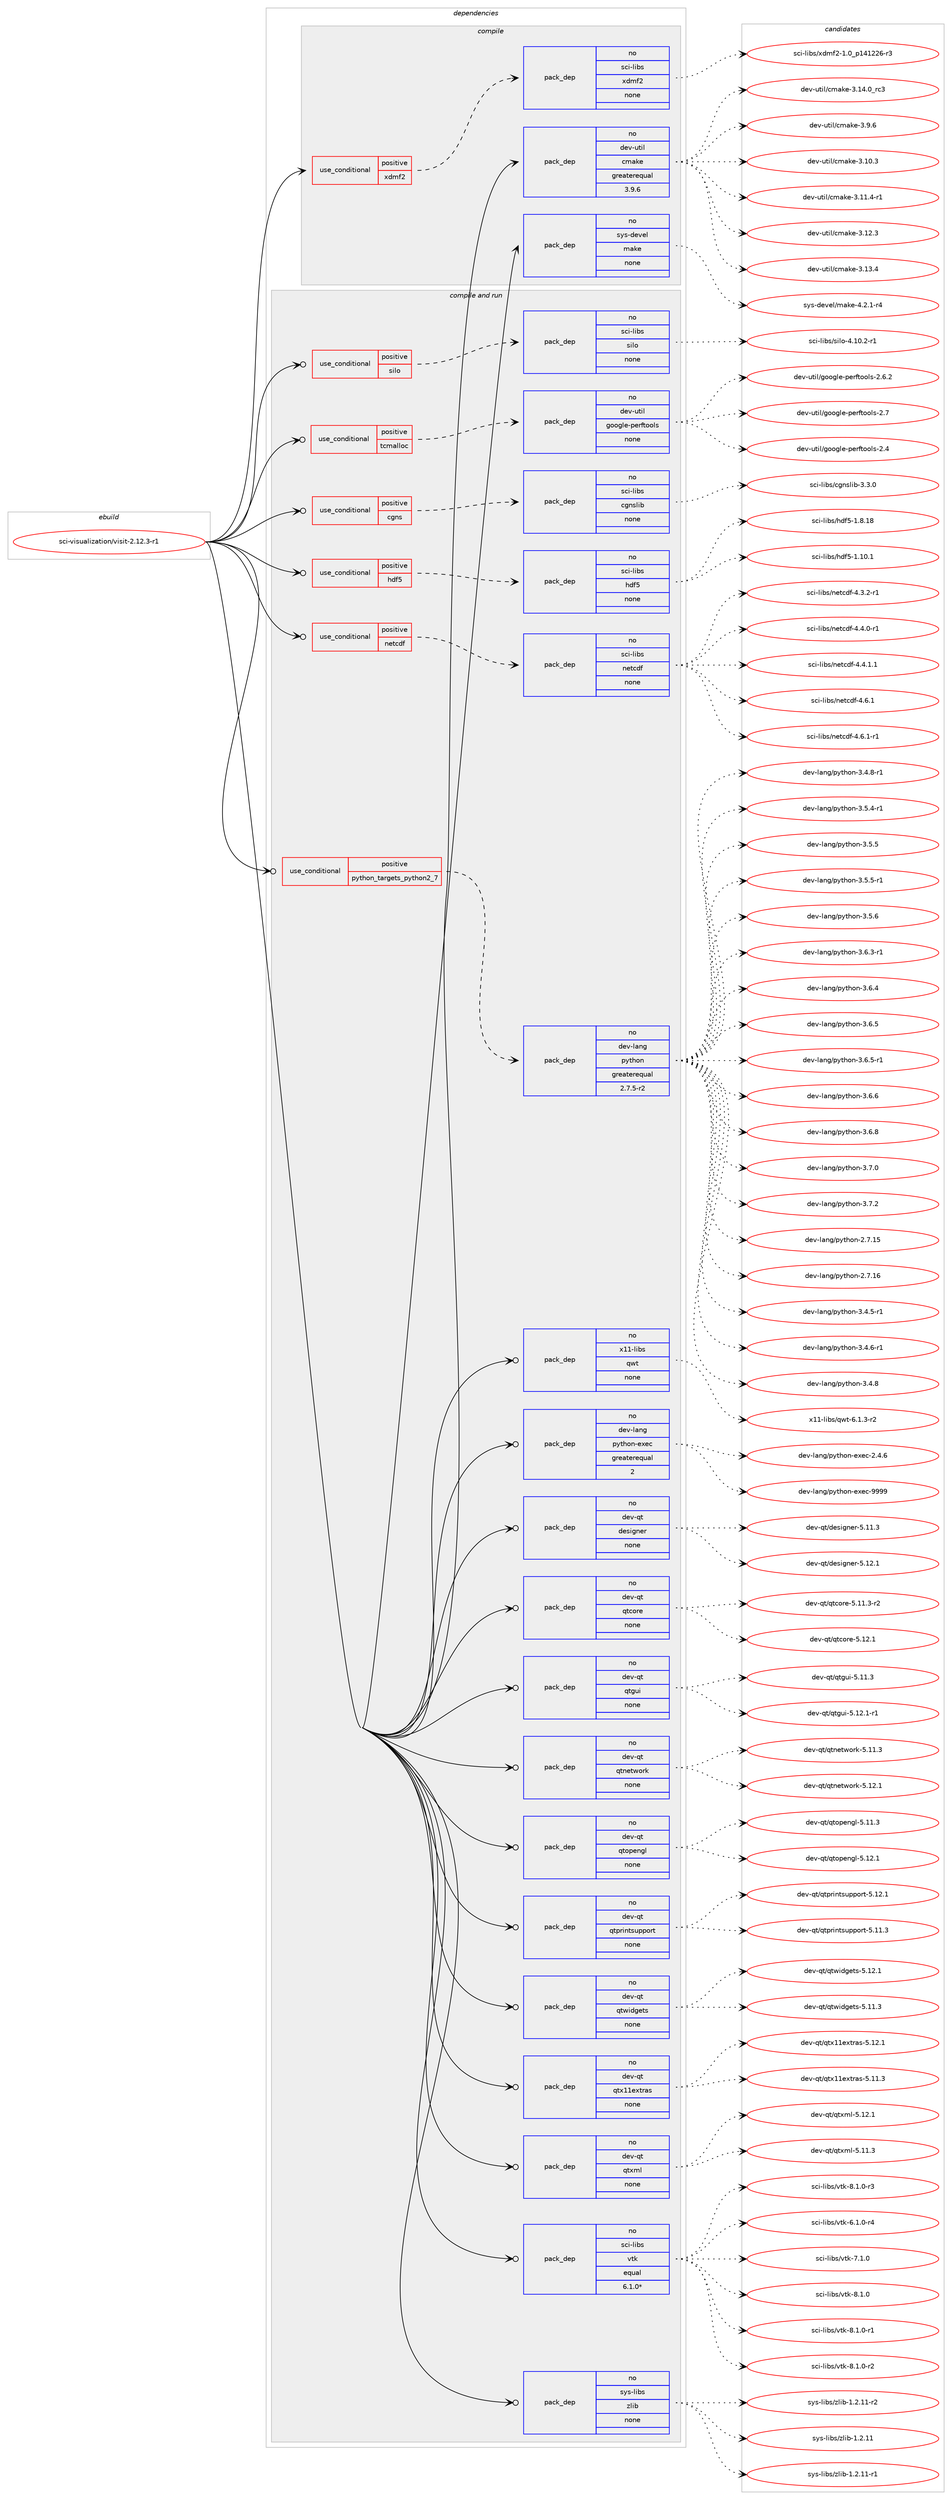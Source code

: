 digraph prolog {

# *************
# Graph options
# *************

newrank=true;
concentrate=true;
compound=true;
graph [rankdir=LR,fontname=Helvetica,fontsize=10,ranksep=1.5];#, ranksep=2.5, nodesep=0.2];
edge  [arrowhead=vee];
node  [fontname=Helvetica,fontsize=10];

# **********
# The ebuild
# **********

subgraph cluster_leftcol {
color=gray;
rank=same;
label=<<i>ebuild</i>>;
id [label="sci-visualization/visit-2.12.3-r1", color=red, width=4, href="../sci-visualization/visit-2.12.3-r1.svg"];
}

# ****************
# The dependencies
# ****************

subgraph cluster_midcol {
color=gray;
label=<<i>dependencies</i>>;
subgraph cluster_compile {
fillcolor="#eeeeee";
style=filled;
label=<<i>compile</i>>;
subgraph cond455608 {
dependency1702586 [label=<<TABLE BORDER="0" CELLBORDER="1" CELLSPACING="0" CELLPADDING="4"><TR><TD ROWSPAN="3" CELLPADDING="10">use_conditional</TD></TR><TR><TD>positive</TD></TR><TR><TD>xdmf2</TD></TR></TABLE>>, shape=none, color=red];
subgraph pack1219056 {
dependency1702587 [label=<<TABLE BORDER="0" CELLBORDER="1" CELLSPACING="0" CELLPADDING="4" WIDTH="220"><TR><TD ROWSPAN="6" CELLPADDING="30">pack_dep</TD></TR><TR><TD WIDTH="110">no</TD></TR><TR><TD>sci-libs</TD></TR><TR><TD>xdmf2</TD></TR><TR><TD>none</TD></TR><TR><TD></TD></TR></TABLE>>, shape=none, color=blue];
}
dependency1702586:e -> dependency1702587:w [weight=20,style="dashed",arrowhead="vee"];
}
id:e -> dependency1702586:w [weight=20,style="solid",arrowhead="vee"];
subgraph pack1219057 {
dependency1702588 [label=<<TABLE BORDER="0" CELLBORDER="1" CELLSPACING="0" CELLPADDING="4" WIDTH="220"><TR><TD ROWSPAN="6" CELLPADDING="30">pack_dep</TD></TR><TR><TD WIDTH="110">no</TD></TR><TR><TD>dev-util</TD></TR><TR><TD>cmake</TD></TR><TR><TD>greaterequal</TD></TR><TR><TD>3.9.6</TD></TR></TABLE>>, shape=none, color=blue];
}
id:e -> dependency1702588:w [weight=20,style="solid",arrowhead="vee"];
subgraph pack1219058 {
dependency1702589 [label=<<TABLE BORDER="0" CELLBORDER="1" CELLSPACING="0" CELLPADDING="4" WIDTH="220"><TR><TD ROWSPAN="6" CELLPADDING="30">pack_dep</TD></TR><TR><TD WIDTH="110">no</TD></TR><TR><TD>sys-devel</TD></TR><TR><TD>make</TD></TR><TR><TD>none</TD></TR><TR><TD></TD></TR></TABLE>>, shape=none, color=blue];
}
id:e -> dependency1702589:w [weight=20,style="solid",arrowhead="vee"];
}
subgraph cluster_compileandrun {
fillcolor="#eeeeee";
style=filled;
label=<<i>compile and run</i>>;
subgraph cond455609 {
dependency1702590 [label=<<TABLE BORDER="0" CELLBORDER="1" CELLSPACING="0" CELLPADDING="4"><TR><TD ROWSPAN="3" CELLPADDING="10">use_conditional</TD></TR><TR><TD>positive</TD></TR><TR><TD>cgns</TD></TR></TABLE>>, shape=none, color=red];
subgraph pack1219059 {
dependency1702591 [label=<<TABLE BORDER="0" CELLBORDER="1" CELLSPACING="0" CELLPADDING="4" WIDTH="220"><TR><TD ROWSPAN="6" CELLPADDING="30">pack_dep</TD></TR><TR><TD WIDTH="110">no</TD></TR><TR><TD>sci-libs</TD></TR><TR><TD>cgnslib</TD></TR><TR><TD>none</TD></TR><TR><TD></TD></TR></TABLE>>, shape=none, color=blue];
}
dependency1702590:e -> dependency1702591:w [weight=20,style="dashed",arrowhead="vee"];
}
id:e -> dependency1702590:w [weight=20,style="solid",arrowhead="odotvee"];
subgraph cond455610 {
dependency1702592 [label=<<TABLE BORDER="0" CELLBORDER="1" CELLSPACING="0" CELLPADDING="4"><TR><TD ROWSPAN="3" CELLPADDING="10">use_conditional</TD></TR><TR><TD>positive</TD></TR><TR><TD>hdf5</TD></TR></TABLE>>, shape=none, color=red];
subgraph pack1219060 {
dependency1702593 [label=<<TABLE BORDER="0" CELLBORDER="1" CELLSPACING="0" CELLPADDING="4" WIDTH="220"><TR><TD ROWSPAN="6" CELLPADDING="30">pack_dep</TD></TR><TR><TD WIDTH="110">no</TD></TR><TR><TD>sci-libs</TD></TR><TR><TD>hdf5</TD></TR><TR><TD>none</TD></TR><TR><TD></TD></TR></TABLE>>, shape=none, color=blue];
}
dependency1702592:e -> dependency1702593:w [weight=20,style="dashed",arrowhead="vee"];
}
id:e -> dependency1702592:w [weight=20,style="solid",arrowhead="odotvee"];
subgraph cond455611 {
dependency1702594 [label=<<TABLE BORDER="0" CELLBORDER="1" CELLSPACING="0" CELLPADDING="4"><TR><TD ROWSPAN="3" CELLPADDING="10">use_conditional</TD></TR><TR><TD>positive</TD></TR><TR><TD>netcdf</TD></TR></TABLE>>, shape=none, color=red];
subgraph pack1219061 {
dependency1702595 [label=<<TABLE BORDER="0" CELLBORDER="1" CELLSPACING="0" CELLPADDING="4" WIDTH="220"><TR><TD ROWSPAN="6" CELLPADDING="30">pack_dep</TD></TR><TR><TD WIDTH="110">no</TD></TR><TR><TD>sci-libs</TD></TR><TR><TD>netcdf</TD></TR><TR><TD>none</TD></TR><TR><TD></TD></TR></TABLE>>, shape=none, color=blue];
}
dependency1702594:e -> dependency1702595:w [weight=20,style="dashed",arrowhead="vee"];
}
id:e -> dependency1702594:w [weight=20,style="solid",arrowhead="odotvee"];
subgraph cond455612 {
dependency1702596 [label=<<TABLE BORDER="0" CELLBORDER="1" CELLSPACING="0" CELLPADDING="4"><TR><TD ROWSPAN="3" CELLPADDING="10">use_conditional</TD></TR><TR><TD>positive</TD></TR><TR><TD>python_targets_python2_7</TD></TR></TABLE>>, shape=none, color=red];
subgraph pack1219062 {
dependency1702597 [label=<<TABLE BORDER="0" CELLBORDER="1" CELLSPACING="0" CELLPADDING="4" WIDTH="220"><TR><TD ROWSPAN="6" CELLPADDING="30">pack_dep</TD></TR><TR><TD WIDTH="110">no</TD></TR><TR><TD>dev-lang</TD></TR><TR><TD>python</TD></TR><TR><TD>greaterequal</TD></TR><TR><TD>2.7.5-r2</TD></TR></TABLE>>, shape=none, color=blue];
}
dependency1702596:e -> dependency1702597:w [weight=20,style="dashed",arrowhead="vee"];
}
id:e -> dependency1702596:w [weight=20,style="solid",arrowhead="odotvee"];
subgraph cond455613 {
dependency1702598 [label=<<TABLE BORDER="0" CELLBORDER="1" CELLSPACING="0" CELLPADDING="4"><TR><TD ROWSPAN="3" CELLPADDING="10">use_conditional</TD></TR><TR><TD>positive</TD></TR><TR><TD>silo</TD></TR></TABLE>>, shape=none, color=red];
subgraph pack1219063 {
dependency1702599 [label=<<TABLE BORDER="0" CELLBORDER="1" CELLSPACING="0" CELLPADDING="4" WIDTH="220"><TR><TD ROWSPAN="6" CELLPADDING="30">pack_dep</TD></TR><TR><TD WIDTH="110">no</TD></TR><TR><TD>sci-libs</TD></TR><TR><TD>silo</TD></TR><TR><TD>none</TD></TR><TR><TD></TD></TR></TABLE>>, shape=none, color=blue];
}
dependency1702598:e -> dependency1702599:w [weight=20,style="dashed",arrowhead="vee"];
}
id:e -> dependency1702598:w [weight=20,style="solid",arrowhead="odotvee"];
subgraph cond455614 {
dependency1702600 [label=<<TABLE BORDER="0" CELLBORDER="1" CELLSPACING="0" CELLPADDING="4"><TR><TD ROWSPAN="3" CELLPADDING="10">use_conditional</TD></TR><TR><TD>positive</TD></TR><TR><TD>tcmalloc</TD></TR></TABLE>>, shape=none, color=red];
subgraph pack1219064 {
dependency1702601 [label=<<TABLE BORDER="0" CELLBORDER="1" CELLSPACING="0" CELLPADDING="4" WIDTH="220"><TR><TD ROWSPAN="6" CELLPADDING="30">pack_dep</TD></TR><TR><TD WIDTH="110">no</TD></TR><TR><TD>dev-util</TD></TR><TR><TD>google-perftools</TD></TR><TR><TD>none</TD></TR><TR><TD></TD></TR></TABLE>>, shape=none, color=blue];
}
dependency1702600:e -> dependency1702601:w [weight=20,style="dashed",arrowhead="vee"];
}
id:e -> dependency1702600:w [weight=20,style="solid",arrowhead="odotvee"];
subgraph pack1219065 {
dependency1702602 [label=<<TABLE BORDER="0" CELLBORDER="1" CELLSPACING="0" CELLPADDING="4" WIDTH="220"><TR><TD ROWSPAN="6" CELLPADDING="30">pack_dep</TD></TR><TR><TD WIDTH="110">no</TD></TR><TR><TD>dev-lang</TD></TR><TR><TD>python-exec</TD></TR><TR><TD>greaterequal</TD></TR><TR><TD>2</TD></TR></TABLE>>, shape=none, color=blue];
}
id:e -> dependency1702602:w [weight=20,style="solid",arrowhead="odotvee"];
subgraph pack1219066 {
dependency1702603 [label=<<TABLE BORDER="0" CELLBORDER="1" CELLSPACING="0" CELLPADDING="4" WIDTH="220"><TR><TD ROWSPAN="6" CELLPADDING="30">pack_dep</TD></TR><TR><TD WIDTH="110">no</TD></TR><TR><TD>dev-qt</TD></TR><TR><TD>designer</TD></TR><TR><TD>none</TD></TR><TR><TD></TD></TR></TABLE>>, shape=none, color=blue];
}
id:e -> dependency1702603:w [weight=20,style="solid",arrowhead="odotvee"];
subgraph pack1219067 {
dependency1702604 [label=<<TABLE BORDER="0" CELLBORDER="1" CELLSPACING="0" CELLPADDING="4" WIDTH="220"><TR><TD ROWSPAN="6" CELLPADDING="30">pack_dep</TD></TR><TR><TD WIDTH="110">no</TD></TR><TR><TD>dev-qt</TD></TR><TR><TD>qtcore</TD></TR><TR><TD>none</TD></TR><TR><TD></TD></TR></TABLE>>, shape=none, color=blue];
}
id:e -> dependency1702604:w [weight=20,style="solid",arrowhead="odotvee"];
subgraph pack1219068 {
dependency1702605 [label=<<TABLE BORDER="0" CELLBORDER="1" CELLSPACING="0" CELLPADDING="4" WIDTH="220"><TR><TD ROWSPAN="6" CELLPADDING="30">pack_dep</TD></TR><TR><TD WIDTH="110">no</TD></TR><TR><TD>dev-qt</TD></TR><TR><TD>qtgui</TD></TR><TR><TD>none</TD></TR><TR><TD></TD></TR></TABLE>>, shape=none, color=blue];
}
id:e -> dependency1702605:w [weight=20,style="solid",arrowhead="odotvee"];
subgraph pack1219069 {
dependency1702606 [label=<<TABLE BORDER="0" CELLBORDER="1" CELLSPACING="0" CELLPADDING="4" WIDTH="220"><TR><TD ROWSPAN="6" CELLPADDING="30">pack_dep</TD></TR><TR><TD WIDTH="110">no</TD></TR><TR><TD>dev-qt</TD></TR><TR><TD>qtnetwork</TD></TR><TR><TD>none</TD></TR><TR><TD></TD></TR></TABLE>>, shape=none, color=blue];
}
id:e -> dependency1702606:w [weight=20,style="solid",arrowhead="odotvee"];
subgraph pack1219070 {
dependency1702607 [label=<<TABLE BORDER="0" CELLBORDER="1" CELLSPACING="0" CELLPADDING="4" WIDTH="220"><TR><TD ROWSPAN="6" CELLPADDING="30">pack_dep</TD></TR><TR><TD WIDTH="110">no</TD></TR><TR><TD>dev-qt</TD></TR><TR><TD>qtopengl</TD></TR><TR><TD>none</TD></TR><TR><TD></TD></TR></TABLE>>, shape=none, color=blue];
}
id:e -> dependency1702607:w [weight=20,style="solid",arrowhead="odotvee"];
subgraph pack1219071 {
dependency1702608 [label=<<TABLE BORDER="0" CELLBORDER="1" CELLSPACING="0" CELLPADDING="4" WIDTH="220"><TR><TD ROWSPAN="6" CELLPADDING="30">pack_dep</TD></TR><TR><TD WIDTH="110">no</TD></TR><TR><TD>dev-qt</TD></TR><TR><TD>qtprintsupport</TD></TR><TR><TD>none</TD></TR><TR><TD></TD></TR></TABLE>>, shape=none, color=blue];
}
id:e -> dependency1702608:w [weight=20,style="solid",arrowhead="odotvee"];
subgraph pack1219072 {
dependency1702609 [label=<<TABLE BORDER="0" CELLBORDER="1" CELLSPACING="0" CELLPADDING="4" WIDTH="220"><TR><TD ROWSPAN="6" CELLPADDING="30">pack_dep</TD></TR><TR><TD WIDTH="110">no</TD></TR><TR><TD>dev-qt</TD></TR><TR><TD>qtwidgets</TD></TR><TR><TD>none</TD></TR><TR><TD></TD></TR></TABLE>>, shape=none, color=blue];
}
id:e -> dependency1702609:w [weight=20,style="solid",arrowhead="odotvee"];
subgraph pack1219073 {
dependency1702610 [label=<<TABLE BORDER="0" CELLBORDER="1" CELLSPACING="0" CELLPADDING="4" WIDTH="220"><TR><TD ROWSPAN="6" CELLPADDING="30">pack_dep</TD></TR><TR><TD WIDTH="110">no</TD></TR><TR><TD>dev-qt</TD></TR><TR><TD>qtx11extras</TD></TR><TR><TD>none</TD></TR><TR><TD></TD></TR></TABLE>>, shape=none, color=blue];
}
id:e -> dependency1702610:w [weight=20,style="solid",arrowhead="odotvee"];
subgraph pack1219074 {
dependency1702611 [label=<<TABLE BORDER="0" CELLBORDER="1" CELLSPACING="0" CELLPADDING="4" WIDTH="220"><TR><TD ROWSPAN="6" CELLPADDING="30">pack_dep</TD></TR><TR><TD WIDTH="110">no</TD></TR><TR><TD>dev-qt</TD></TR><TR><TD>qtxml</TD></TR><TR><TD>none</TD></TR><TR><TD></TD></TR></TABLE>>, shape=none, color=blue];
}
id:e -> dependency1702611:w [weight=20,style="solid",arrowhead="odotvee"];
subgraph pack1219075 {
dependency1702612 [label=<<TABLE BORDER="0" CELLBORDER="1" CELLSPACING="0" CELLPADDING="4" WIDTH="220"><TR><TD ROWSPAN="6" CELLPADDING="30">pack_dep</TD></TR><TR><TD WIDTH="110">no</TD></TR><TR><TD>sci-libs</TD></TR><TR><TD>vtk</TD></TR><TR><TD>equal</TD></TR><TR><TD>6.1.0*</TD></TR></TABLE>>, shape=none, color=blue];
}
id:e -> dependency1702612:w [weight=20,style="solid",arrowhead="odotvee"];
subgraph pack1219076 {
dependency1702613 [label=<<TABLE BORDER="0" CELLBORDER="1" CELLSPACING="0" CELLPADDING="4" WIDTH="220"><TR><TD ROWSPAN="6" CELLPADDING="30">pack_dep</TD></TR><TR><TD WIDTH="110">no</TD></TR><TR><TD>sys-libs</TD></TR><TR><TD>zlib</TD></TR><TR><TD>none</TD></TR><TR><TD></TD></TR></TABLE>>, shape=none, color=blue];
}
id:e -> dependency1702613:w [weight=20,style="solid",arrowhead="odotvee"];
subgraph pack1219077 {
dependency1702614 [label=<<TABLE BORDER="0" CELLBORDER="1" CELLSPACING="0" CELLPADDING="4" WIDTH="220"><TR><TD ROWSPAN="6" CELLPADDING="30">pack_dep</TD></TR><TR><TD WIDTH="110">no</TD></TR><TR><TD>x11-libs</TD></TR><TR><TD>qwt</TD></TR><TR><TD>none</TD></TR><TR><TD></TD></TR></TABLE>>, shape=none, color=blue];
}
id:e -> dependency1702614:w [weight=20,style="solid",arrowhead="odotvee"];
}
subgraph cluster_run {
fillcolor="#eeeeee";
style=filled;
label=<<i>run</i>>;
}
}

# **************
# The candidates
# **************

subgraph cluster_choices {
rank=same;
color=gray;
label=<<i>candidates</i>>;

subgraph choice1219056 {
color=black;
nodesep=1;
choice115991054510810598115471201001091025045494648951124952495050544511451 [label="sci-libs/xdmf2-1.0_p141226-r3", color=red, width=4,href="../sci-libs/xdmf2-1.0_p141226-r3.svg"];
dependency1702587:e -> choice115991054510810598115471201001091025045494648951124952495050544511451:w [style=dotted,weight="100"];
}
subgraph choice1219057 {
color=black;
nodesep=1;
choice1001011184511711610510847991099710710145514649484651 [label="dev-util/cmake-3.10.3", color=red, width=4,href="../dev-util/cmake-3.10.3.svg"];
choice10010111845117116105108479910997107101455146494946524511449 [label="dev-util/cmake-3.11.4-r1", color=red, width=4,href="../dev-util/cmake-3.11.4-r1.svg"];
choice1001011184511711610510847991099710710145514649504651 [label="dev-util/cmake-3.12.3", color=red, width=4,href="../dev-util/cmake-3.12.3.svg"];
choice1001011184511711610510847991099710710145514649514652 [label="dev-util/cmake-3.13.4", color=red, width=4,href="../dev-util/cmake-3.13.4.svg"];
choice1001011184511711610510847991099710710145514649524648951149951 [label="dev-util/cmake-3.14.0_rc3", color=red, width=4,href="../dev-util/cmake-3.14.0_rc3.svg"];
choice10010111845117116105108479910997107101455146574654 [label="dev-util/cmake-3.9.6", color=red, width=4,href="../dev-util/cmake-3.9.6.svg"];
dependency1702588:e -> choice1001011184511711610510847991099710710145514649484651:w [style=dotted,weight="100"];
dependency1702588:e -> choice10010111845117116105108479910997107101455146494946524511449:w [style=dotted,weight="100"];
dependency1702588:e -> choice1001011184511711610510847991099710710145514649504651:w [style=dotted,weight="100"];
dependency1702588:e -> choice1001011184511711610510847991099710710145514649514652:w [style=dotted,weight="100"];
dependency1702588:e -> choice1001011184511711610510847991099710710145514649524648951149951:w [style=dotted,weight="100"];
dependency1702588:e -> choice10010111845117116105108479910997107101455146574654:w [style=dotted,weight="100"];
}
subgraph choice1219058 {
color=black;
nodesep=1;
choice1151211154510010111810110847109971071014552465046494511452 [label="sys-devel/make-4.2.1-r4", color=red, width=4,href="../sys-devel/make-4.2.1-r4.svg"];
dependency1702589:e -> choice1151211154510010111810110847109971071014552465046494511452:w [style=dotted,weight="100"];
}
subgraph choice1219059 {
color=black;
nodesep=1;
choice115991054510810598115479910311011510810598455146514648 [label="sci-libs/cgnslib-3.3.0", color=red, width=4,href="../sci-libs/cgnslib-3.3.0.svg"];
dependency1702591:e -> choice115991054510810598115479910311011510810598455146514648:w [style=dotted,weight="100"];
}
subgraph choice1219060 {
color=black;
nodesep=1;
choice115991054510810598115471041001025345494649484649 [label="sci-libs/hdf5-1.10.1", color=red, width=4,href="../sci-libs/hdf5-1.10.1.svg"];
choice115991054510810598115471041001025345494656464956 [label="sci-libs/hdf5-1.8.18", color=red, width=4,href="../sci-libs/hdf5-1.8.18.svg"];
dependency1702593:e -> choice115991054510810598115471041001025345494649484649:w [style=dotted,weight="100"];
dependency1702593:e -> choice115991054510810598115471041001025345494656464956:w [style=dotted,weight="100"];
}
subgraph choice1219061 {
color=black;
nodesep=1;
choice11599105451081059811547110101116991001024552465146504511449 [label="sci-libs/netcdf-4.3.2-r1", color=red, width=4,href="../sci-libs/netcdf-4.3.2-r1.svg"];
choice11599105451081059811547110101116991001024552465246484511449 [label="sci-libs/netcdf-4.4.0-r1", color=red, width=4,href="../sci-libs/netcdf-4.4.0-r1.svg"];
choice11599105451081059811547110101116991001024552465246494649 [label="sci-libs/netcdf-4.4.1.1", color=red, width=4,href="../sci-libs/netcdf-4.4.1.1.svg"];
choice1159910545108105981154711010111699100102455246544649 [label="sci-libs/netcdf-4.6.1", color=red, width=4,href="../sci-libs/netcdf-4.6.1.svg"];
choice11599105451081059811547110101116991001024552465446494511449 [label="sci-libs/netcdf-4.6.1-r1", color=red, width=4,href="../sci-libs/netcdf-4.6.1-r1.svg"];
dependency1702595:e -> choice11599105451081059811547110101116991001024552465146504511449:w [style=dotted,weight="100"];
dependency1702595:e -> choice11599105451081059811547110101116991001024552465246484511449:w [style=dotted,weight="100"];
dependency1702595:e -> choice11599105451081059811547110101116991001024552465246494649:w [style=dotted,weight="100"];
dependency1702595:e -> choice1159910545108105981154711010111699100102455246544649:w [style=dotted,weight="100"];
dependency1702595:e -> choice11599105451081059811547110101116991001024552465446494511449:w [style=dotted,weight="100"];
}
subgraph choice1219062 {
color=black;
nodesep=1;
choice10010111845108971101034711212111610411111045504655464953 [label="dev-lang/python-2.7.15", color=red, width=4,href="../dev-lang/python-2.7.15.svg"];
choice10010111845108971101034711212111610411111045504655464954 [label="dev-lang/python-2.7.16", color=red, width=4,href="../dev-lang/python-2.7.16.svg"];
choice1001011184510897110103471121211161041111104551465246534511449 [label="dev-lang/python-3.4.5-r1", color=red, width=4,href="../dev-lang/python-3.4.5-r1.svg"];
choice1001011184510897110103471121211161041111104551465246544511449 [label="dev-lang/python-3.4.6-r1", color=red, width=4,href="../dev-lang/python-3.4.6-r1.svg"];
choice100101118451089711010347112121116104111110455146524656 [label="dev-lang/python-3.4.8", color=red, width=4,href="../dev-lang/python-3.4.8.svg"];
choice1001011184510897110103471121211161041111104551465246564511449 [label="dev-lang/python-3.4.8-r1", color=red, width=4,href="../dev-lang/python-3.4.8-r1.svg"];
choice1001011184510897110103471121211161041111104551465346524511449 [label="dev-lang/python-3.5.4-r1", color=red, width=4,href="../dev-lang/python-3.5.4-r1.svg"];
choice100101118451089711010347112121116104111110455146534653 [label="dev-lang/python-3.5.5", color=red, width=4,href="../dev-lang/python-3.5.5.svg"];
choice1001011184510897110103471121211161041111104551465346534511449 [label="dev-lang/python-3.5.5-r1", color=red, width=4,href="../dev-lang/python-3.5.5-r1.svg"];
choice100101118451089711010347112121116104111110455146534654 [label="dev-lang/python-3.5.6", color=red, width=4,href="../dev-lang/python-3.5.6.svg"];
choice1001011184510897110103471121211161041111104551465446514511449 [label="dev-lang/python-3.6.3-r1", color=red, width=4,href="../dev-lang/python-3.6.3-r1.svg"];
choice100101118451089711010347112121116104111110455146544652 [label="dev-lang/python-3.6.4", color=red, width=4,href="../dev-lang/python-3.6.4.svg"];
choice100101118451089711010347112121116104111110455146544653 [label="dev-lang/python-3.6.5", color=red, width=4,href="../dev-lang/python-3.6.5.svg"];
choice1001011184510897110103471121211161041111104551465446534511449 [label="dev-lang/python-3.6.5-r1", color=red, width=4,href="../dev-lang/python-3.6.5-r1.svg"];
choice100101118451089711010347112121116104111110455146544654 [label="dev-lang/python-3.6.6", color=red, width=4,href="../dev-lang/python-3.6.6.svg"];
choice100101118451089711010347112121116104111110455146544656 [label="dev-lang/python-3.6.8", color=red, width=4,href="../dev-lang/python-3.6.8.svg"];
choice100101118451089711010347112121116104111110455146554648 [label="dev-lang/python-3.7.0", color=red, width=4,href="../dev-lang/python-3.7.0.svg"];
choice100101118451089711010347112121116104111110455146554650 [label="dev-lang/python-3.7.2", color=red, width=4,href="../dev-lang/python-3.7.2.svg"];
dependency1702597:e -> choice10010111845108971101034711212111610411111045504655464953:w [style=dotted,weight="100"];
dependency1702597:e -> choice10010111845108971101034711212111610411111045504655464954:w [style=dotted,weight="100"];
dependency1702597:e -> choice1001011184510897110103471121211161041111104551465246534511449:w [style=dotted,weight="100"];
dependency1702597:e -> choice1001011184510897110103471121211161041111104551465246544511449:w [style=dotted,weight="100"];
dependency1702597:e -> choice100101118451089711010347112121116104111110455146524656:w [style=dotted,weight="100"];
dependency1702597:e -> choice1001011184510897110103471121211161041111104551465246564511449:w [style=dotted,weight="100"];
dependency1702597:e -> choice1001011184510897110103471121211161041111104551465346524511449:w [style=dotted,weight="100"];
dependency1702597:e -> choice100101118451089711010347112121116104111110455146534653:w [style=dotted,weight="100"];
dependency1702597:e -> choice1001011184510897110103471121211161041111104551465346534511449:w [style=dotted,weight="100"];
dependency1702597:e -> choice100101118451089711010347112121116104111110455146534654:w [style=dotted,weight="100"];
dependency1702597:e -> choice1001011184510897110103471121211161041111104551465446514511449:w [style=dotted,weight="100"];
dependency1702597:e -> choice100101118451089711010347112121116104111110455146544652:w [style=dotted,weight="100"];
dependency1702597:e -> choice100101118451089711010347112121116104111110455146544653:w [style=dotted,weight="100"];
dependency1702597:e -> choice1001011184510897110103471121211161041111104551465446534511449:w [style=dotted,weight="100"];
dependency1702597:e -> choice100101118451089711010347112121116104111110455146544654:w [style=dotted,weight="100"];
dependency1702597:e -> choice100101118451089711010347112121116104111110455146544656:w [style=dotted,weight="100"];
dependency1702597:e -> choice100101118451089711010347112121116104111110455146554648:w [style=dotted,weight="100"];
dependency1702597:e -> choice100101118451089711010347112121116104111110455146554650:w [style=dotted,weight="100"];
}
subgraph choice1219063 {
color=black;
nodesep=1;
choice11599105451081059811547115105108111455246494846504511449 [label="sci-libs/silo-4.10.2-r1", color=red, width=4,href="../sci-libs/silo-4.10.2-r1.svg"];
dependency1702599:e -> choice11599105451081059811547115105108111455246494846504511449:w [style=dotted,weight="100"];
}
subgraph choice1219064 {
color=black;
nodesep=1;
choice10010111845117116105108471031111111031081014511210111410211611111110811545504652 [label="dev-util/google-perftools-2.4", color=red, width=4,href="../dev-util/google-perftools-2.4.svg"];
choice100101118451171161051084710311111110310810145112101114102116111111108115455046544650 [label="dev-util/google-perftools-2.6.2", color=red, width=4,href="../dev-util/google-perftools-2.6.2.svg"];
choice10010111845117116105108471031111111031081014511210111410211611111110811545504655 [label="dev-util/google-perftools-2.7", color=red, width=4,href="../dev-util/google-perftools-2.7.svg"];
dependency1702601:e -> choice10010111845117116105108471031111111031081014511210111410211611111110811545504652:w [style=dotted,weight="100"];
dependency1702601:e -> choice100101118451171161051084710311111110310810145112101114102116111111108115455046544650:w [style=dotted,weight="100"];
dependency1702601:e -> choice10010111845117116105108471031111111031081014511210111410211611111110811545504655:w [style=dotted,weight="100"];
}
subgraph choice1219065 {
color=black;
nodesep=1;
choice1001011184510897110103471121211161041111104510112010199455046524654 [label="dev-lang/python-exec-2.4.6", color=red, width=4,href="../dev-lang/python-exec-2.4.6.svg"];
choice10010111845108971101034711212111610411111045101120101994557575757 [label="dev-lang/python-exec-9999", color=red, width=4,href="../dev-lang/python-exec-9999.svg"];
dependency1702602:e -> choice1001011184510897110103471121211161041111104510112010199455046524654:w [style=dotted,weight="100"];
dependency1702602:e -> choice10010111845108971101034711212111610411111045101120101994557575757:w [style=dotted,weight="100"];
}
subgraph choice1219066 {
color=black;
nodesep=1;
choice100101118451131164710010111510510311010111445534649494651 [label="dev-qt/designer-5.11.3", color=red, width=4,href="../dev-qt/designer-5.11.3.svg"];
choice100101118451131164710010111510510311010111445534649504649 [label="dev-qt/designer-5.12.1", color=red, width=4,href="../dev-qt/designer-5.12.1.svg"];
dependency1702603:e -> choice100101118451131164710010111510510311010111445534649494651:w [style=dotted,weight="100"];
dependency1702603:e -> choice100101118451131164710010111510510311010111445534649504649:w [style=dotted,weight="100"];
}
subgraph choice1219067 {
color=black;
nodesep=1;
choice100101118451131164711311699111114101455346494946514511450 [label="dev-qt/qtcore-5.11.3-r2", color=red, width=4,href="../dev-qt/qtcore-5.11.3-r2.svg"];
choice10010111845113116471131169911111410145534649504649 [label="dev-qt/qtcore-5.12.1", color=red, width=4,href="../dev-qt/qtcore-5.12.1.svg"];
dependency1702604:e -> choice100101118451131164711311699111114101455346494946514511450:w [style=dotted,weight="100"];
dependency1702604:e -> choice10010111845113116471131169911111410145534649504649:w [style=dotted,weight="100"];
}
subgraph choice1219068 {
color=black;
nodesep=1;
choice100101118451131164711311610311710545534649494651 [label="dev-qt/qtgui-5.11.3", color=red, width=4,href="../dev-qt/qtgui-5.11.3.svg"];
choice1001011184511311647113116103117105455346495046494511449 [label="dev-qt/qtgui-5.12.1-r1", color=red, width=4,href="../dev-qt/qtgui-5.12.1-r1.svg"];
dependency1702605:e -> choice100101118451131164711311610311710545534649494651:w [style=dotted,weight="100"];
dependency1702605:e -> choice1001011184511311647113116103117105455346495046494511449:w [style=dotted,weight="100"];
}
subgraph choice1219069 {
color=black;
nodesep=1;
choice100101118451131164711311611010111611911111410745534649494651 [label="dev-qt/qtnetwork-5.11.3", color=red, width=4,href="../dev-qt/qtnetwork-5.11.3.svg"];
choice100101118451131164711311611010111611911111410745534649504649 [label="dev-qt/qtnetwork-5.12.1", color=red, width=4,href="../dev-qt/qtnetwork-5.12.1.svg"];
dependency1702606:e -> choice100101118451131164711311611010111611911111410745534649494651:w [style=dotted,weight="100"];
dependency1702606:e -> choice100101118451131164711311611010111611911111410745534649504649:w [style=dotted,weight="100"];
}
subgraph choice1219070 {
color=black;
nodesep=1;
choice100101118451131164711311611111210111010310845534649494651 [label="dev-qt/qtopengl-5.11.3", color=red, width=4,href="../dev-qt/qtopengl-5.11.3.svg"];
choice100101118451131164711311611111210111010310845534649504649 [label="dev-qt/qtopengl-5.12.1", color=red, width=4,href="../dev-qt/qtopengl-5.12.1.svg"];
dependency1702607:e -> choice100101118451131164711311611111210111010310845534649494651:w [style=dotted,weight="100"];
dependency1702607:e -> choice100101118451131164711311611111210111010310845534649504649:w [style=dotted,weight="100"];
}
subgraph choice1219071 {
color=black;
nodesep=1;
choice100101118451131164711311611211410511011611511711211211111411645534649494651 [label="dev-qt/qtprintsupport-5.11.3", color=red, width=4,href="../dev-qt/qtprintsupport-5.11.3.svg"];
choice100101118451131164711311611211410511011611511711211211111411645534649504649 [label="dev-qt/qtprintsupport-5.12.1", color=red, width=4,href="../dev-qt/qtprintsupport-5.12.1.svg"];
dependency1702608:e -> choice100101118451131164711311611211410511011611511711211211111411645534649494651:w [style=dotted,weight="100"];
dependency1702608:e -> choice100101118451131164711311611211410511011611511711211211111411645534649504649:w [style=dotted,weight="100"];
}
subgraph choice1219072 {
color=black;
nodesep=1;
choice100101118451131164711311611910510010310111611545534649494651 [label="dev-qt/qtwidgets-5.11.3", color=red, width=4,href="../dev-qt/qtwidgets-5.11.3.svg"];
choice100101118451131164711311611910510010310111611545534649504649 [label="dev-qt/qtwidgets-5.12.1", color=red, width=4,href="../dev-qt/qtwidgets-5.12.1.svg"];
dependency1702609:e -> choice100101118451131164711311611910510010310111611545534649494651:w [style=dotted,weight="100"];
dependency1702609:e -> choice100101118451131164711311611910510010310111611545534649504649:w [style=dotted,weight="100"];
}
subgraph choice1219073 {
color=black;
nodesep=1;
choice100101118451131164711311612049491011201161149711545534649494651 [label="dev-qt/qtx11extras-5.11.3", color=red, width=4,href="../dev-qt/qtx11extras-5.11.3.svg"];
choice100101118451131164711311612049491011201161149711545534649504649 [label="dev-qt/qtx11extras-5.12.1", color=red, width=4,href="../dev-qt/qtx11extras-5.12.1.svg"];
dependency1702610:e -> choice100101118451131164711311612049491011201161149711545534649494651:w [style=dotted,weight="100"];
dependency1702610:e -> choice100101118451131164711311612049491011201161149711545534649504649:w [style=dotted,weight="100"];
}
subgraph choice1219074 {
color=black;
nodesep=1;
choice100101118451131164711311612010910845534649494651 [label="dev-qt/qtxml-5.11.3", color=red, width=4,href="../dev-qt/qtxml-5.11.3.svg"];
choice100101118451131164711311612010910845534649504649 [label="dev-qt/qtxml-5.12.1", color=red, width=4,href="../dev-qt/qtxml-5.12.1.svg"];
dependency1702611:e -> choice100101118451131164711311612010910845534649494651:w [style=dotted,weight="100"];
dependency1702611:e -> choice100101118451131164711311612010910845534649504649:w [style=dotted,weight="100"];
}
subgraph choice1219075 {
color=black;
nodesep=1;
choice115991054510810598115471181161074554464946484511452 [label="sci-libs/vtk-6.1.0-r4", color=red, width=4,href="../sci-libs/vtk-6.1.0-r4.svg"];
choice11599105451081059811547118116107455546494648 [label="sci-libs/vtk-7.1.0", color=red, width=4,href="../sci-libs/vtk-7.1.0.svg"];
choice11599105451081059811547118116107455646494648 [label="sci-libs/vtk-8.1.0", color=red, width=4,href="../sci-libs/vtk-8.1.0.svg"];
choice115991054510810598115471181161074556464946484511449 [label="sci-libs/vtk-8.1.0-r1", color=red, width=4,href="../sci-libs/vtk-8.1.0-r1.svg"];
choice115991054510810598115471181161074556464946484511450 [label="sci-libs/vtk-8.1.0-r2", color=red, width=4,href="../sci-libs/vtk-8.1.0-r2.svg"];
choice115991054510810598115471181161074556464946484511451 [label="sci-libs/vtk-8.1.0-r3", color=red, width=4,href="../sci-libs/vtk-8.1.0-r3.svg"];
dependency1702612:e -> choice115991054510810598115471181161074554464946484511452:w [style=dotted,weight="100"];
dependency1702612:e -> choice11599105451081059811547118116107455546494648:w [style=dotted,weight="100"];
dependency1702612:e -> choice11599105451081059811547118116107455646494648:w [style=dotted,weight="100"];
dependency1702612:e -> choice115991054510810598115471181161074556464946484511449:w [style=dotted,weight="100"];
dependency1702612:e -> choice115991054510810598115471181161074556464946484511450:w [style=dotted,weight="100"];
dependency1702612:e -> choice115991054510810598115471181161074556464946484511451:w [style=dotted,weight="100"];
}
subgraph choice1219076 {
color=black;
nodesep=1;
choice1151211154510810598115471221081059845494650464949 [label="sys-libs/zlib-1.2.11", color=red, width=4,href="../sys-libs/zlib-1.2.11.svg"];
choice11512111545108105981154712210810598454946504649494511449 [label="sys-libs/zlib-1.2.11-r1", color=red, width=4,href="../sys-libs/zlib-1.2.11-r1.svg"];
choice11512111545108105981154712210810598454946504649494511450 [label="sys-libs/zlib-1.2.11-r2", color=red, width=4,href="../sys-libs/zlib-1.2.11-r2.svg"];
dependency1702613:e -> choice1151211154510810598115471221081059845494650464949:w [style=dotted,weight="100"];
dependency1702613:e -> choice11512111545108105981154712210810598454946504649494511449:w [style=dotted,weight="100"];
dependency1702613:e -> choice11512111545108105981154712210810598454946504649494511450:w [style=dotted,weight="100"];
}
subgraph choice1219077 {
color=black;
nodesep=1;
choice12049494510810598115471131191164554464946514511450 [label="x11-libs/qwt-6.1.3-r2", color=red, width=4,href="../x11-libs/qwt-6.1.3-r2.svg"];
dependency1702614:e -> choice12049494510810598115471131191164554464946514511450:w [style=dotted,weight="100"];
}
}

}
